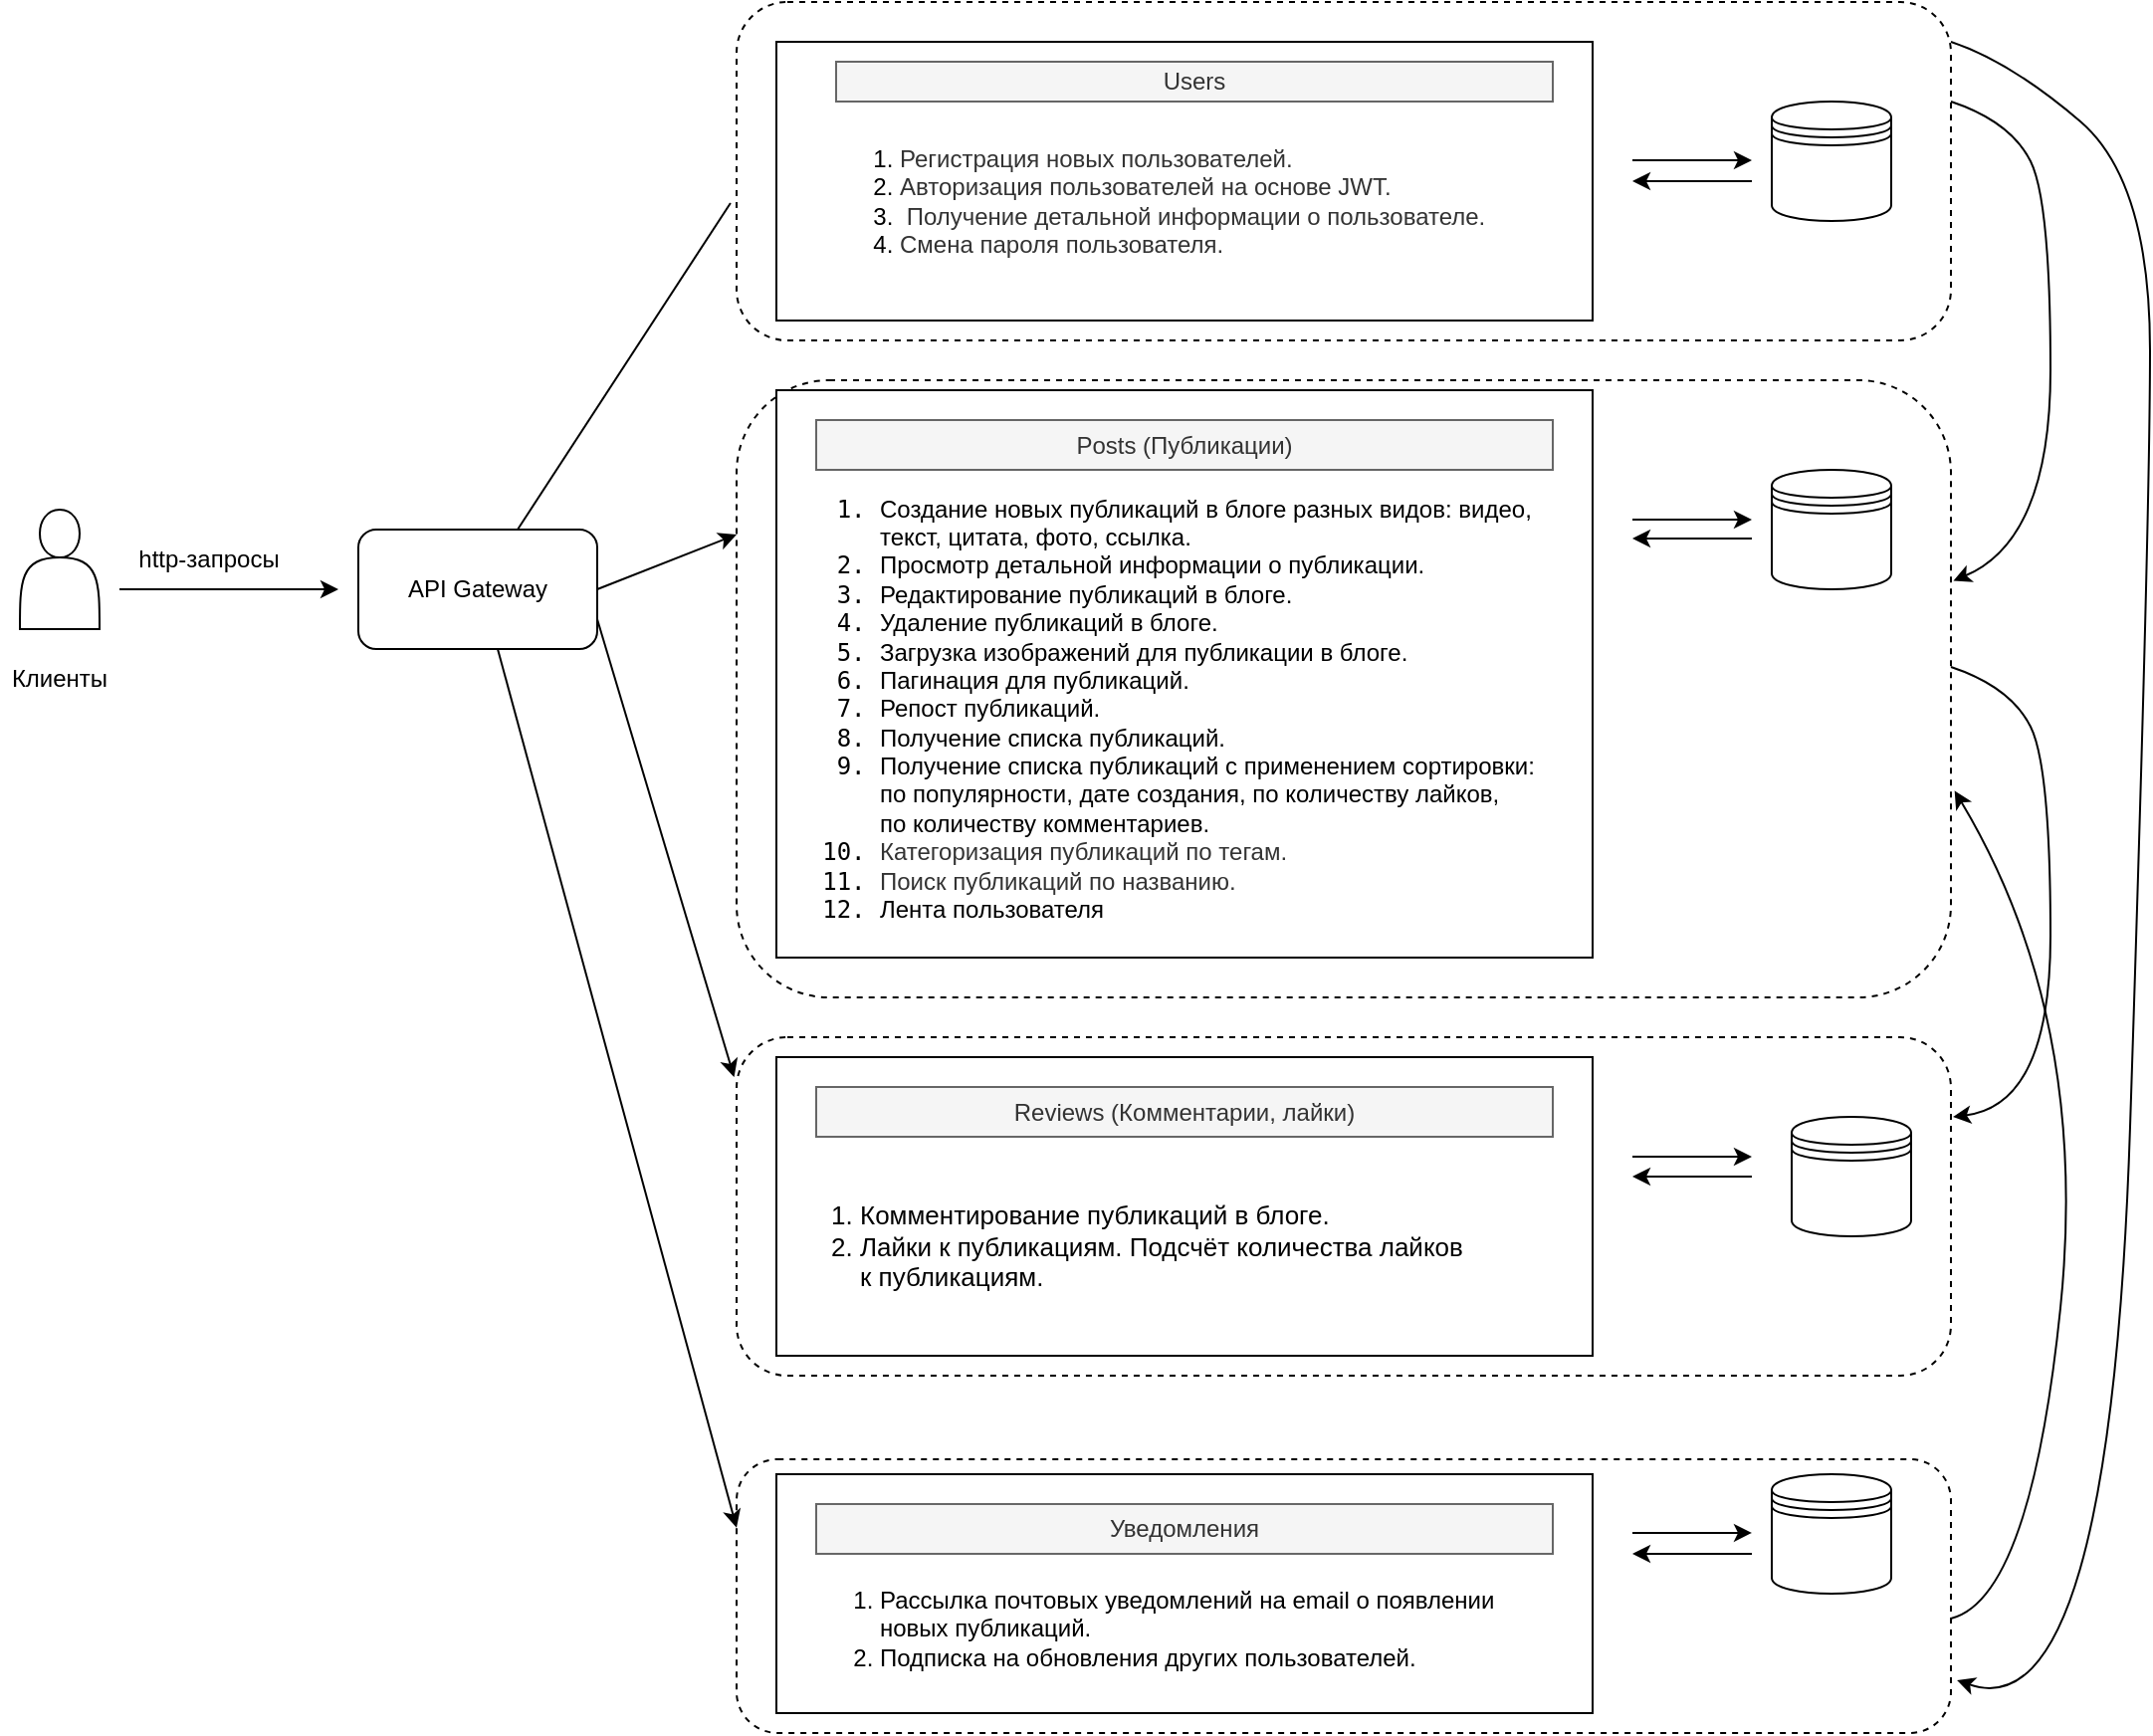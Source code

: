 <mxfile version="21.1.1" type="device">
  <diagram name="Page-1" id="5f0bae14-7c28-e335-631c-24af17079c00">
    <mxGraphModel dx="1114" dy="608" grid="1" gridSize="10" guides="1" tooltips="1" connect="1" arrows="1" fold="1" page="1" pageScale="1" pageWidth="1100" pageHeight="850" background="none" math="0" shadow="0">
      <root>
        <mxCell id="0" />
        <mxCell id="1" parent="0" />
        <mxCell id="Wt6tEXDvKmHu9VFKAomc-40" value="" style="rounded=1;whiteSpace=wrap;html=1;fillColor=none;dashed=1;" parent="1" vertex="1">
          <mxGeometry x="370" y="20" width="610" height="170" as="geometry" />
        </mxCell>
        <mxCell id="Wt6tEXDvKmHu9VFKAomc-41" value="" style="rounded=1;whiteSpace=wrap;html=1;fillColor=none;dashed=1;" parent="1" vertex="1">
          <mxGeometry x="370" y="210" width="610" height="310" as="geometry" />
        </mxCell>
        <mxCell id="Wt6tEXDvKmHu9VFKAomc-42" value="" style="rounded=1;whiteSpace=wrap;html=1;fillColor=none;dashed=1;" parent="1" vertex="1">
          <mxGeometry x="370" y="540" width="610" height="170" as="geometry" />
        </mxCell>
        <mxCell id="Wt6tEXDvKmHu9VFKAomc-3" value="" style="shape=actor;whiteSpace=wrap;html=1;" parent="1" vertex="1">
          <mxGeometry x="10" y="275" width="40" height="60" as="geometry" />
        </mxCell>
        <mxCell id="Wt6tEXDvKmHu9VFKAomc-4" value="Клиенты" style="text;strokeColor=none;align=center;fillColor=none;html=1;verticalAlign=middle;whiteSpace=wrap;rounded=0;" parent="1" vertex="1">
          <mxGeometry y="345" width="60" height="30" as="geometry" />
        </mxCell>
        <mxCell id="Wt6tEXDvKmHu9VFKAomc-5" value="" style="endArrow=classic;html=1;rounded=0;" parent="1" edge="1">
          <mxGeometry width="50" height="50" relative="1" as="geometry">
            <mxPoint x="60" y="315" as="sourcePoint" />
            <mxPoint x="170" y="315" as="targetPoint" />
          </mxGeometry>
        </mxCell>
        <mxCell id="Wt6tEXDvKmHu9VFKAomc-6" value="http-запросы" style="text;strokeColor=none;align=center;fillColor=none;html=1;verticalAlign=middle;whiteSpace=wrap;rounded=0;" parent="1" vertex="1">
          <mxGeometry x="50" y="285" width="110" height="30" as="geometry" />
        </mxCell>
        <mxCell id="Wt6tEXDvKmHu9VFKAomc-7" value="" style="rounded=1;whiteSpace=wrap;html=1;" parent="1" vertex="1">
          <mxGeometry x="180" y="285" width="120" height="60" as="geometry" />
        </mxCell>
        <mxCell id="Wt6tEXDvKmHu9VFKAomc-8" value="" style="rounded=0;whiteSpace=wrap;html=1;" parent="1" vertex="1">
          <mxGeometry x="390" y="40" width="410" height="140" as="geometry" />
        </mxCell>
        <mxCell id="Wt6tEXDvKmHu9VFKAomc-9" value="" style="rounded=0;whiteSpace=wrap;html=1;" parent="1" vertex="1">
          <mxGeometry x="390" y="215" width="410" height="285" as="geometry" />
        </mxCell>
        <mxCell id="Wt6tEXDvKmHu9VFKAomc-10" value="" style="rounded=0;whiteSpace=wrap;html=1;" parent="1" vertex="1">
          <mxGeometry x="390" y="550" width="410" height="150" as="geometry" />
        </mxCell>
        <mxCell id="Wt6tEXDvKmHu9VFKAomc-12" value="" style="shape=datastore;whiteSpace=wrap;html=1;" parent="1" vertex="1">
          <mxGeometry x="890" y="70" width="60" height="60" as="geometry" />
        </mxCell>
        <mxCell id="Wt6tEXDvKmHu9VFKAomc-15" value="" style="shape=datastore;whiteSpace=wrap;html=1;" parent="1" vertex="1">
          <mxGeometry x="890" y="255" width="60" height="60" as="geometry" />
        </mxCell>
        <mxCell id="Wt6tEXDvKmHu9VFKAomc-16" value="" style="shape=datastore;whiteSpace=wrap;html=1;" parent="1" vertex="1">
          <mxGeometry x="900" y="580" width="60" height="60" as="geometry" />
        </mxCell>
        <mxCell id="Wt6tEXDvKmHu9VFKAomc-17" value="" style="endArrow=classic;html=1;rounded=0;" parent="1" edge="1">
          <mxGeometry width="50" height="50" relative="1" as="geometry">
            <mxPoint x="820" y="99.5" as="sourcePoint" />
            <mxPoint x="880" y="99.5" as="targetPoint" />
          </mxGeometry>
        </mxCell>
        <mxCell id="Wt6tEXDvKmHu9VFKAomc-18" value="" style="endArrow=classic;html=1;rounded=0;" parent="1" edge="1">
          <mxGeometry width="50" height="50" relative="1" as="geometry">
            <mxPoint x="820" y="280" as="sourcePoint" />
            <mxPoint x="880" y="280" as="targetPoint" />
          </mxGeometry>
        </mxCell>
        <mxCell id="Wt6tEXDvKmHu9VFKAomc-19" value="" style="endArrow=classic;html=1;rounded=0;" parent="1" edge="1">
          <mxGeometry width="50" height="50" relative="1" as="geometry">
            <mxPoint x="820" y="600" as="sourcePoint" />
            <mxPoint x="880" y="600" as="targetPoint" />
          </mxGeometry>
        </mxCell>
        <mxCell id="Wt6tEXDvKmHu9VFKAomc-20" value="" style="endArrow=classic;html=1;rounded=0;" parent="1" edge="1">
          <mxGeometry width="50" height="50" relative="1" as="geometry">
            <mxPoint x="880" y="110" as="sourcePoint" />
            <mxPoint x="820" y="110" as="targetPoint" />
          </mxGeometry>
        </mxCell>
        <mxCell id="Wt6tEXDvKmHu9VFKAomc-21" value="" style="endArrow=classic;html=1;rounded=0;" parent="1" edge="1">
          <mxGeometry width="50" height="50" relative="1" as="geometry">
            <mxPoint x="880" y="289.5" as="sourcePoint" />
            <mxPoint x="820" y="289.5" as="targetPoint" />
          </mxGeometry>
        </mxCell>
        <mxCell id="Wt6tEXDvKmHu9VFKAomc-22" value="" style="endArrow=classic;html=1;rounded=0;" parent="1" edge="1">
          <mxGeometry width="50" height="50" relative="1" as="geometry">
            <mxPoint x="880" y="610" as="sourcePoint" />
            <mxPoint x="820" y="610" as="targetPoint" />
          </mxGeometry>
        </mxCell>
        <mxCell id="Wt6tEXDvKmHu9VFKAomc-23" value="Users" style="text;align=center;html=1;verticalAlign=middle;whiteSpace=wrap;rounded=0;labelBorderColor=none;fillColor=#f5f5f5;fontColor=#333333;strokeColor=#666666;" parent="1" vertex="1">
          <mxGeometry x="420" y="50" width="360" height="20" as="geometry" />
        </mxCell>
        <mxCell id="Wt6tEXDvKmHu9VFKAomc-24" value="Posts (Публикации)" style="text;align=center;html=1;verticalAlign=middle;whiteSpace=wrap;rounded=0;labelBorderColor=none;fillColor=#f5f5f5;fontColor=#333333;strokeColor=#666666;" parent="1" vertex="1">
          <mxGeometry x="410" y="230" width="370" height="25" as="geometry" />
        </mxCell>
        <mxCell id="Wt6tEXDvKmHu9VFKAomc-25" value="Reviews (Комментарии, лайки)" style="text;align=center;html=1;verticalAlign=middle;whiteSpace=wrap;rounded=0;labelBorderColor=none;fillColor=#f5f5f5;fontColor=#333333;strokeColor=#666666;" parent="1" vertex="1">
          <mxGeometry x="410" y="565" width="370" height="25" as="geometry" />
        </mxCell>
        <mxCell id="Wt6tEXDvKmHu9VFKAomc-31" value="&lt;p style=&quot;font-size: 12px;&quot;&gt;&lt;/p&gt;&lt;ol style=&quot;font-size: 12px;&quot;&gt;&lt;li style=&quot;font-size: 12px;&quot;&gt;&lt;span style=&quot;background-color: rgb(255, 255, 255); color: rgb(51, 51, 51); font-family: &amp;quot;TT Norms Pro&amp;quot;, Arial, sans-serif; font-variant-ligatures: none; font-size: 12px;&quot;&gt;Регистрация новых пользователей.&lt;/span&gt;&lt;/li&gt;&lt;li style=&quot;font-size: 12px;&quot;&gt;&lt;span style=&quot;background-color: rgb(255, 255, 255); color: rgb(51, 51, 51); font-family: &amp;quot;TT Norms Pro&amp;quot;, Arial, sans-serif; font-variant-ligatures: none; font-size: 12px;&quot;&gt;Авторизация пользователей на&amp;nbsp;основе JWT.&lt;/span&gt;&lt;/li&gt;&lt;li style=&quot;font-size: 12px;&quot;&gt;&lt;span style=&quot;background-color: rgb(255, 255, 255); color: rgb(51, 51, 51); font-family: &amp;quot;TT Norms Pro&amp;quot;, Arial, sans-serif; font-variant-ligatures: none; font-size: 12px;&quot;&gt;&amp;nbsp;Получение детальной информации о&amp;nbsp;пользователе.&lt;/span&gt;&lt;/li&gt;&lt;li style=&quot;font-size: 12px;&quot;&gt;&lt;span style=&quot;background-color: rgb(255, 255, 255); color: rgb(51, 51, 51); font-family: &amp;quot;TT Norms Pro&amp;quot;, Arial, sans-serif; font-variant-ligatures: none; font-size: 12px;&quot;&gt;Смена пароля пользователя.&lt;/span&gt;&lt;/li&gt;&lt;/ol&gt;&lt;p style=&quot;font-size: 12px;&quot;&gt;&lt;/p&gt;" style="text;strokeColor=none;align=left;fillColor=none;html=1;verticalAlign=middle;whiteSpace=wrap;rounded=0;fontSize=12;" parent="1" vertex="1">
          <mxGeometry x="410" y="80" width="350" height="80" as="geometry" />
        </mxCell>
        <mxCell id="Wt6tEXDvKmHu9VFKAomc-32" value="&lt;p style=&quot;font-size: 12px;&quot;&gt;&lt;/p&gt;&lt;pre style=&quot;font-size: 12px;&quot;&gt;&lt;p style=&quot;font-size: 12px;&quot;&gt;&lt;/p&gt;&lt;p style=&quot;font-size: 12px;&quot;&gt;&lt;/p&gt;&lt;p style=&quot;font-size: 12px;&quot;&gt;&lt;/p&gt;&lt;ol style=&quot;font-size: 12px;&quot;&gt;&lt;li style=&quot;font-size: 12px;&quot;&gt;&lt;span style=&quot;background-color: initial; font-family: Helvetica; white-space: normal; font-size: 12px;&quot;&gt;Создание новых публикаций в&amp;nbsp;блоге разных видов: видео, текст, цитата, фото, ссылка.&lt;/span&gt;&lt;/li&gt;&lt;li style=&quot;font-size: 12px;&quot;&gt;&lt;span style=&quot;background-color: initial; font-family: Helvetica; white-space: normal; font-size: 12px;&quot;&gt;Просмотр детальной информации о&amp;nbsp;публикации.&lt;/span&gt;&lt;/li&gt;&lt;li style=&quot;font-size: 12px;&quot;&gt;&lt;span style=&quot;background-color: initial; font-family: Helvetica; white-space: normal; font-size: 12px;&quot;&gt;Редактирование публикаций в&amp;nbsp;блоге.&lt;/span&gt;&lt;/li&gt;&lt;li style=&quot;font-size: 12px;&quot;&gt;&lt;span style=&quot;background-color: initial; font-family: Helvetica; white-space: normal; font-size: 12px;&quot;&gt;Удаление публикаций в&amp;nbsp;блоге.&lt;/span&gt;&lt;/li&gt;&lt;li style=&quot;font-size: 12px;&quot;&gt;&lt;span style=&quot;background-color: initial; font-family: Helvetica; white-space: normal; font-size: 12px;&quot;&gt;Загрузка изображений для публикации в&amp;nbsp;блоге.&lt;/span&gt;&lt;/li&gt;&lt;li style=&quot;font-size: 12px;&quot;&gt;&lt;span style=&quot;background-color: initial; font-family: Helvetica; white-space: normal; font-size: 12px;&quot;&gt;Пагинация для публикаций.&lt;/span&gt;&lt;/li&gt;&lt;li style=&quot;font-size: 12px;&quot;&gt;&lt;span style=&quot;background-color: initial; font-family: Helvetica; white-space: normal; font-size: 12px;&quot;&gt;Репост публикаций.&lt;/span&gt;&lt;/li&gt;&lt;li style=&quot;font-size: 12px;&quot;&gt;&lt;span style=&quot;background-color: initial; font-family: Helvetica; white-space: normal; font-size: 12px;&quot;&gt;Получение списка публикаций.&lt;/span&gt;&lt;/li&gt;&lt;li style=&quot;font-size: 12px;&quot;&gt;&lt;span style=&quot;background-color: initial; font-family: Helvetica; white-space: normal; font-size: 12px;&quot;&gt;Получение списка публикаций с&amp;nbsp;применением сортировки: по&amp;nbsp;популярности, дате создания, по&amp;nbsp;количеству лайков, по&amp;nbsp;количеству комментариев.&lt;/span&gt;&lt;/li&gt;&lt;li style=&quot;font-size: 12px;&quot;&gt;&lt;span style=&quot;background-color: rgb(255, 255, 255); color: rgb(51, 51, 51); font-family: Helvetica; font-variant-ligatures: none; white-space: normal; font-size: 12px;&quot;&gt;Категоризация публикаций по&amp;nbsp;тегам.&lt;/span&gt;&lt;/li&gt;&lt;li style=&quot;font-size: 12px;&quot;&gt;&lt;span style=&quot;background-color: rgb(255, 255, 255); color: rgb(51, 51, 51); font-family: Helvetica; font-variant-ligatures: none; white-space: normal; font-size: 12px;&quot;&gt;Поиск публикаций по&amp;nbsp;названию.&lt;/span&gt;&lt;/li&gt;&lt;li style=&quot;font-size: 12px;&quot;&gt;&lt;span style=&quot;background-color: initial; font-family: Helvetica; white-space: normal; font-size: 12px;&quot;&gt;Лента пользователя&lt;/span&gt;&lt;/li&gt;&lt;/ol&gt;&lt;p style=&quot;font-size: 12px;&quot;&gt;&lt;/p&gt;&lt;p style=&quot;font-size: 12px;&quot;&gt;&lt;/p&gt;&lt;p style=&quot;font-size: 12px;&quot;&gt;&lt;/p&gt;&lt;/pre&gt;&lt;p style=&quot;font-size: 12px;&quot;&gt;&lt;/p&gt;&lt;div style=&quot;font-size: 12px;&quot;&gt;&lt;/div&gt;" style="text;strokeColor=none;align=left;fillColor=none;html=1;verticalAlign=middle;whiteSpace=wrap;rounded=0;fontSize=12;fontFamily=Helvetica;" parent="1" vertex="1">
          <mxGeometry x="400" y="360" width="390" height="30" as="geometry" />
        </mxCell>
        <mxCell id="Wt6tEXDvKmHu9VFKAomc-33" value="&lt;ol style=&quot;font-size: 13px;&quot;&gt;&lt;li style=&quot;border-color: var(--border-color); font-size: 13px;&quot;&gt;Комментирование публикаций в&amp;nbsp;блоге.&lt;/li&gt;&lt;li style=&quot;border-color: var(--border-color); font-size: 13px;&quot;&gt;&lt;span style=&quot;border-color: var(--border-color); background-color: initial; font-size: 13px;&quot;&gt;Лайки к&amp;nbsp;публикациям. Подсчёт количества лайков к&amp;nbsp;публикациям.&lt;/span&gt;&lt;/li&gt;&lt;/ol&gt;" style="text;strokeColor=none;align=left;fillColor=none;html=1;verticalAlign=middle;whiteSpace=wrap;rounded=0;fontSize=13;" parent="1" vertex="1">
          <mxGeometry x="390" y="630" width="420" height="30" as="geometry" />
        </mxCell>
        <mxCell id="Wt6tEXDvKmHu9VFKAomc-44" value="" style="rounded=0;whiteSpace=wrap;html=1;" parent="1" vertex="1">
          <mxGeometry x="390" y="759.49" width="410" height="120" as="geometry" />
        </mxCell>
        <mxCell id="Wt6tEXDvKmHu9VFKAomc-45" value="" style="shape=datastore;whiteSpace=wrap;html=1;" parent="1" vertex="1">
          <mxGeometry x="890" y="759.49" width="60" height="60" as="geometry" />
        </mxCell>
        <mxCell id="Wt6tEXDvKmHu9VFKAomc-46" value="" style="endArrow=classic;html=1;rounded=0;" parent="1" edge="1">
          <mxGeometry width="50" height="50" relative="1" as="geometry">
            <mxPoint x="820" y="788.99" as="sourcePoint" />
            <mxPoint x="880" y="788.99" as="targetPoint" />
          </mxGeometry>
        </mxCell>
        <mxCell id="Wt6tEXDvKmHu9VFKAomc-47" value="" style="endArrow=classic;html=1;rounded=0;" parent="1" edge="1">
          <mxGeometry width="50" height="50" relative="1" as="geometry">
            <mxPoint x="880" y="799.49" as="sourcePoint" />
            <mxPoint x="820" y="799.49" as="targetPoint" />
          </mxGeometry>
        </mxCell>
        <mxCell id="Wt6tEXDvKmHu9VFKAomc-48" value="Уведомления" style="text;align=center;html=1;verticalAlign=middle;whiteSpace=wrap;rounded=0;labelBorderColor=none;fillColor=#f5f5f5;fontColor=#333333;strokeColor=#666666;" parent="1" vertex="1">
          <mxGeometry x="410" y="774.49" width="370" height="25" as="geometry" />
        </mxCell>
        <mxCell id="Wt6tEXDvKmHu9VFKAomc-49" value="&lt;ol&gt;&lt;li&gt;Рассылка почтовых уведомлений на&amp;nbsp;email о&amp;nbsp;появлении новых публикаций.&lt;/li&gt;&lt;li&gt;Подписка на&amp;nbsp;обновления других пользователей.&lt;br&gt;&lt;/li&gt;&lt;/ol&gt;" style="text;strokeColor=none;align=left;fillColor=none;html=1;verticalAlign=middle;whiteSpace=wrap;rounded=0;" parent="1" vertex="1">
          <mxGeometry x="400" y="804.49" width="380" height="65" as="geometry" />
        </mxCell>
        <mxCell id="Wt6tEXDvKmHu9VFKAomc-50" value="" style="rounded=1;whiteSpace=wrap;html=1;fillColor=none;dashed=1;" parent="1" vertex="1">
          <mxGeometry x="370" y="751.99" width="610" height="137.5" as="geometry" />
        </mxCell>
        <mxCell id="Wt6tEXDvKmHu9VFKAomc-57" value="" style="curved=1;endArrow=classic;html=1;rounded=0;entryX=1.002;entryY=0.325;entryDx=0;entryDy=0;entryPerimeter=0;" parent="1" target="Wt6tEXDvKmHu9VFKAomc-41" edge="1">
          <mxGeometry width="50" height="50" relative="1" as="geometry">
            <mxPoint x="980" y="70" as="sourcePoint" />
            <mxPoint x="990" y="300" as="targetPoint" />
            <Array as="points">
              <mxPoint x="980" y="70" />
              <mxPoint x="1010" y="80" />
              <mxPoint x="1030" y="120" />
              <mxPoint x="1030" y="290" />
            </Array>
          </mxGeometry>
        </mxCell>
        <mxCell id="Wt6tEXDvKmHu9VFKAomc-58" value="" style="curved=1;endArrow=classic;html=1;rounded=0;entryX=1.002;entryY=0.325;entryDx=0;entryDy=0;entryPerimeter=0;" parent="1" edge="1">
          <mxGeometry width="50" height="50" relative="1" as="geometry">
            <mxPoint x="980" y="354" as="sourcePoint" />
            <mxPoint x="981" y="580" as="targetPoint" />
            <Array as="points">
              <mxPoint x="980" y="354" />
              <mxPoint x="1010" y="364" />
              <mxPoint x="1030" y="404" />
              <mxPoint x="1030" y="574" />
            </Array>
          </mxGeometry>
        </mxCell>
        <mxCell id="Wt6tEXDvKmHu9VFKAomc-61" value="" style="curved=1;endArrow=classic;html=1;rounded=0;entryX=1.003;entryY=0.665;entryDx=0;entryDy=0;entryPerimeter=0;" parent="1" target="Wt6tEXDvKmHu9VFKAomc-41" edge="1">
          <mxGeometry width="50" height="50" relative="1" as="geometry">
            <mxPoint x="980" y="831.99" as="sourcePoint" />
            <mxPoint x="981.83" y="720" as="targetPoint" />
            <Array as="points">
              <mxPoint x="1020" y="821.99" />
              <mxPoint x="1050" y="530" />
            </Array>
          </mxGeometry>
        </mxCell>
        <mxCell id="Wt6tEXDvKmHu9VFKAomc-62" value="" style="curved=1;endArrow=classic;html=1;rounded=0;entryX=1.005;entryY=0.807;entryDx=0;entryDy=0;entryPerimeter=0;" parent="1" target="Wt6tEXDvKmHu9VFKAomc-50" edge="1">
          <mxGeometry width="50" height="50" relative="1" as="geometry">
            <mxPoint x="980" y="40" as="sourcePoint" />
            <mxPoint x="1070" y="690" as="targetPoint" />
            <Array as="points">
              <mxPoint x="980" y="40" />
              <mxPoint x="1010" y="50" />
              <mxPoint x="1080" y="110" />
              <mxPoint x="1080" y="280" />
              <mxPoint x="1060" y="890" />
            </Array>
          </mxGeometry>
        </mxCell>
        <mxCell id="Wt6tEXDvKmHu9VFKAomc-64" value="API Gateway" style="text;strokeColor=none;align=center;fillColor=none;html=1;verticalAlign=middle;whiteSpace=wrap;rounded=0;" parent="1" vertex="1">
          <mxGeometry x="190" y="300" width="100" height="30" as="geometry" />
        </mxCell>
        <mxCell id="Wt6tEXDvKmHu9VFKAomc-66" value="" style="endArrow=classic;html=1;rounded=0;entryX=0;entryY=0.25;entryDx=0;entryDy=0;" parent="1" target="Wt6tEXDvKmHu9VFKAomc-41" edge="1">
          <mxGeometry width="50" height="50" relative="1" as="geometry">
            <mxPoint x="300" y="315" as="sourcePoint" />
            <mxPoint x="350" y="265" as="targetPoint" />
          </mxGeometry>
        </mxCell>
        <mxCell id="Wt6tEXDvKmHu9VFKAomc-67" value="" style="endArrow=classic;html=1;rounded=0;entryX=-0.002;entryY=0.118;entryDx=0;entryDy=0;entryPerimeter=0;" parent="1" target="Wt6tEXDvKmHu9VFKAomc-42" edge="1">
          <mxGeometry width="50" height="50" relative="1" as="geometry">
            <mxPoint x="300" y="330" as="sourcePoint" />
            <mxPoint x="370" y="291" as="targetPoint" />
          </mxGeometry>
        </mxCell>
        <mxCell id="Wt6tEXDvKmHu9VFKAomc-69" value="" style="endArrow=classic;html=1;rounded=0;entryX=0;entryY=0.25;entryDx=0;entryDy=0;exitX=0.75;exitY=1;exitDx=0;exitDy=0;" parent="1" target="Wt6tEXDvKmHu9VFKAomc-50" edge="1">
          <mxGeometry width="50" height="50" relative="1" as="geometry">
            <mxPoint x="250" y="345" as="sourcePoint" />
            <mxPoint x="350" y="708" as="targetPoint" />
          </mxGeometry>
        </mxCell>
        <mxCell id="Wt6tEXDvKmHu9VFKAomc-70" value="" style="endArrow=none;html=1;rounded=0;entryX=-0.005;entryY=0.594;entryDx=0;entryDy=0;entryPerimeter=0;jumpStyle=none;" parent="1" target="Wt6tEXDvKmHu9VFKAomc-40" edge="1">
          <mxGeometry width="50" height="50" relative="1" as="geometry">
            <mxPoint x="260" y="285" as="sourcePoint" />
            <mxPoint x="310" y="235" as="targetPoint" />
          </mxGeometry>
        </mxCell>
      </root>
    </mxGraphModel>
  </diagram>
</mxfile>
